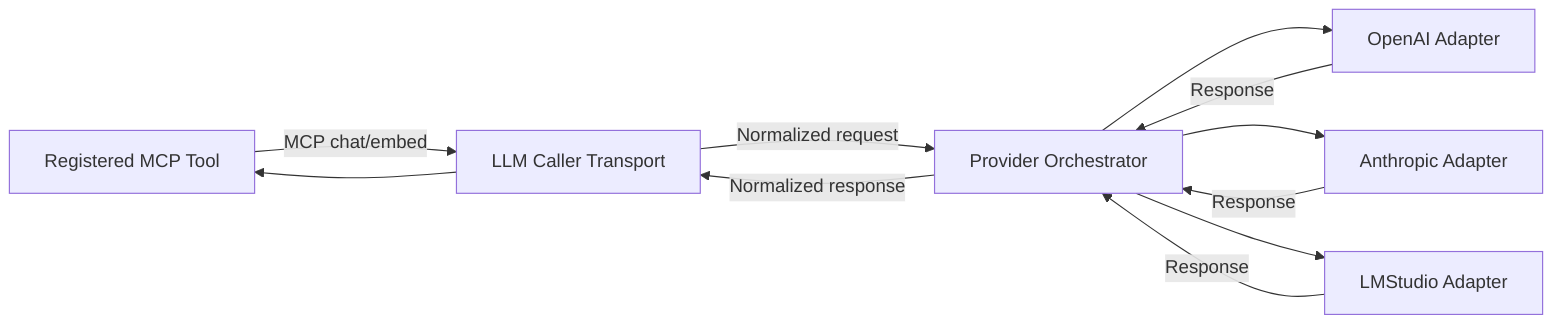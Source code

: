 %% Mermaid diagram describing high-level flow
flowchart LR
    Tool[Registered MCP Tool]
    Transport[LLM Caller Transport]
    Orchestrator[Provider Orchestrator]
    AdapterOpenAI[OpenAI Adapter]
    AdapterAnthropic[Anthropic Adapter]
    AdapterLMStudio[LMStudio Adapter]

    Tool -->|MCP chat/embed| Transport
    Transport -->|Normalized request| Orchestrator
    Orchestrator --> AdapterOpenAI
    Orchestrator --> AdapterAnthropic
    Orchestrator --> AdapterLMStudio
    AdapterOpenAI -->|Response| Orchestrator
    AdapterAnthropic -->|Response| Orchestrator
    AdapterLMStudio -->|Response| Orchestrator
    Orchestrator -->|Normalized response| Transport
    Transport --> Tool